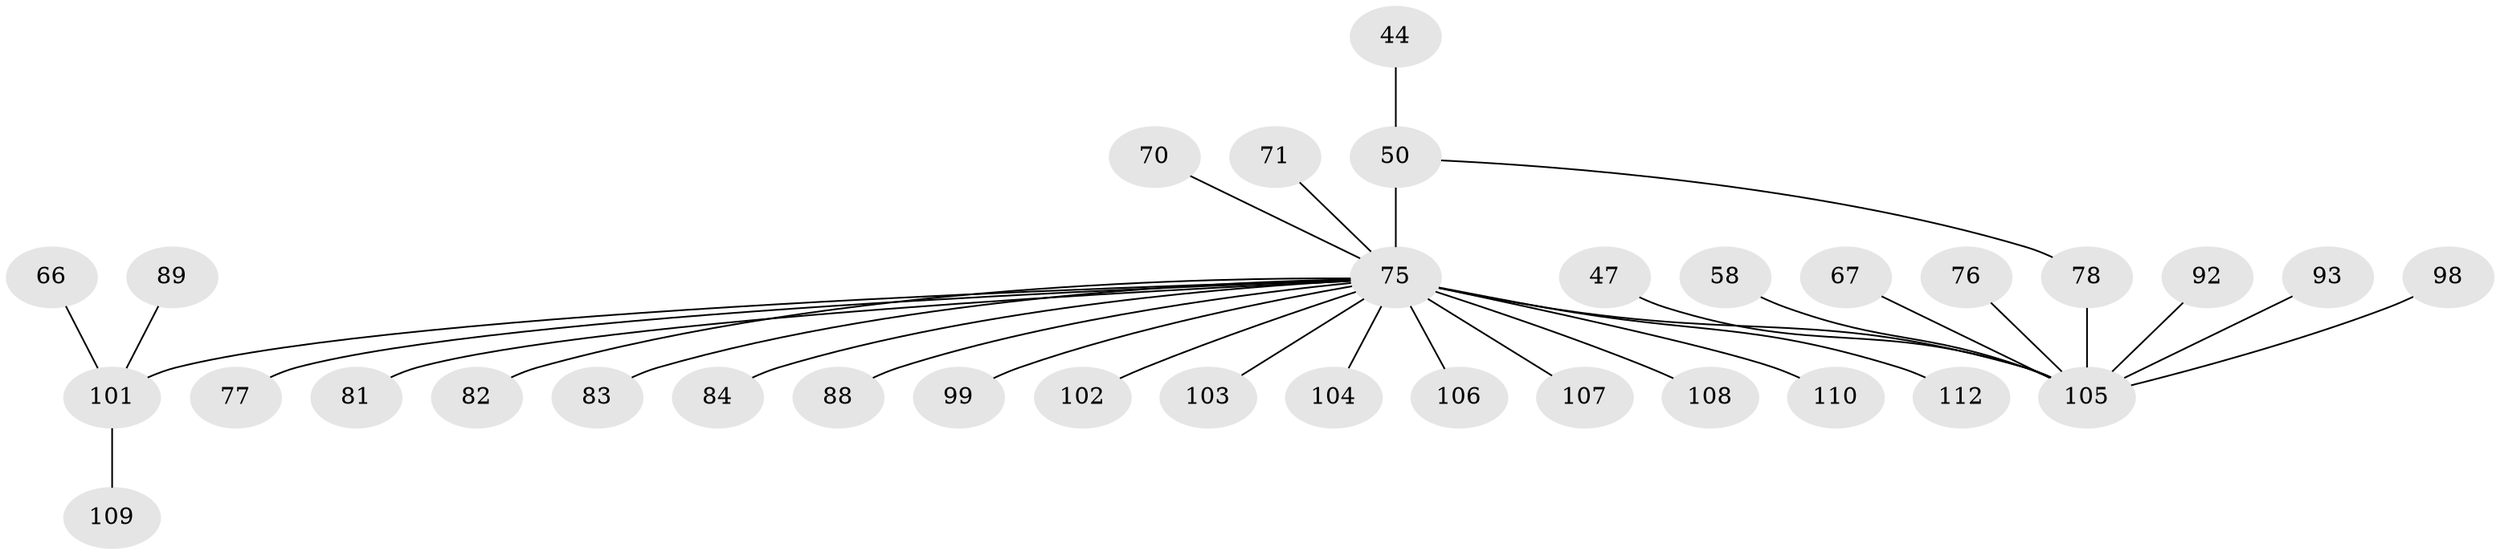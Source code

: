 // original degree distribution, {9: 0.008928571428571428, 35: 0.008928571428571428, 2: 0.25892857142857145, 1: 0.5089285714285714, 7: 0.017857142857142856, 25: 0.008928571428571428, 4: 0.03571428571428571, 5: 0.07142857142857142, 6: 0.017857142857142856, 3: 0.05357142857142857, 8: 0.008928571428571428}
// Generated by graph-tools (version 1.1) at 2025/51/03/04/25 21:51:39]
// undirected, 33 vertices, 33 edges
graph export_dot {
graph [start="1"]
  node [color=gray90,style=filled];
  44;
  47;
  50 [super="+20"];
  58;
  66;
  67;
  70;
  71;
  75 [super="+62+74+19+40+51+4+11+12+33+43+46+48+49+55+56+60+63+65"];
  76;
  77;
  78;
  81;
  82;
  83;
  84;
  88;
  89;
  92;
  93;
  98 [super="+97"];
  99;
  101 [super="+100+8+95+41+64"];
  102 [super="+37+91+79"];
  103 [super="+59"];
  104;
  105 [super="+86+6+80+90+18+45"];
  106;
  107 [super="+36"];
  108 [super="+96+69+94"];
  109;
  110;
  112 [super="+32+73+111"];
  44 -- 50;
  47 -- 105;
  50 -- 75 [weight=6];
  50 -- 78;
  58 -- 105;
  66 -- 101;
  67 -- 105;
  70 -- 75;
  71 -- 75;
  75 -- 77;
  75 -- 81;
  75 -- 82;
  75 -- 83;
  75 -- 84;
  75 -- 88;
  75 -- 99;
  75 -- 101 [weight=8];
  75 -- 102 [weight=4];
  75 -- 104;
  75 -- 105 [weight=15];
  75 -- 106;
  75 -- 107;
  75 -- 108 [weight=2];
  75 -- 110;
  75 -- 112;
  75 -- 103 [weight=2];
  76 -- 105;
  78 -- 105;
  89 -- 101;
  92 -- 105;
  93 -- 105;
  98 -- 105;
  101 -- 109;
}
